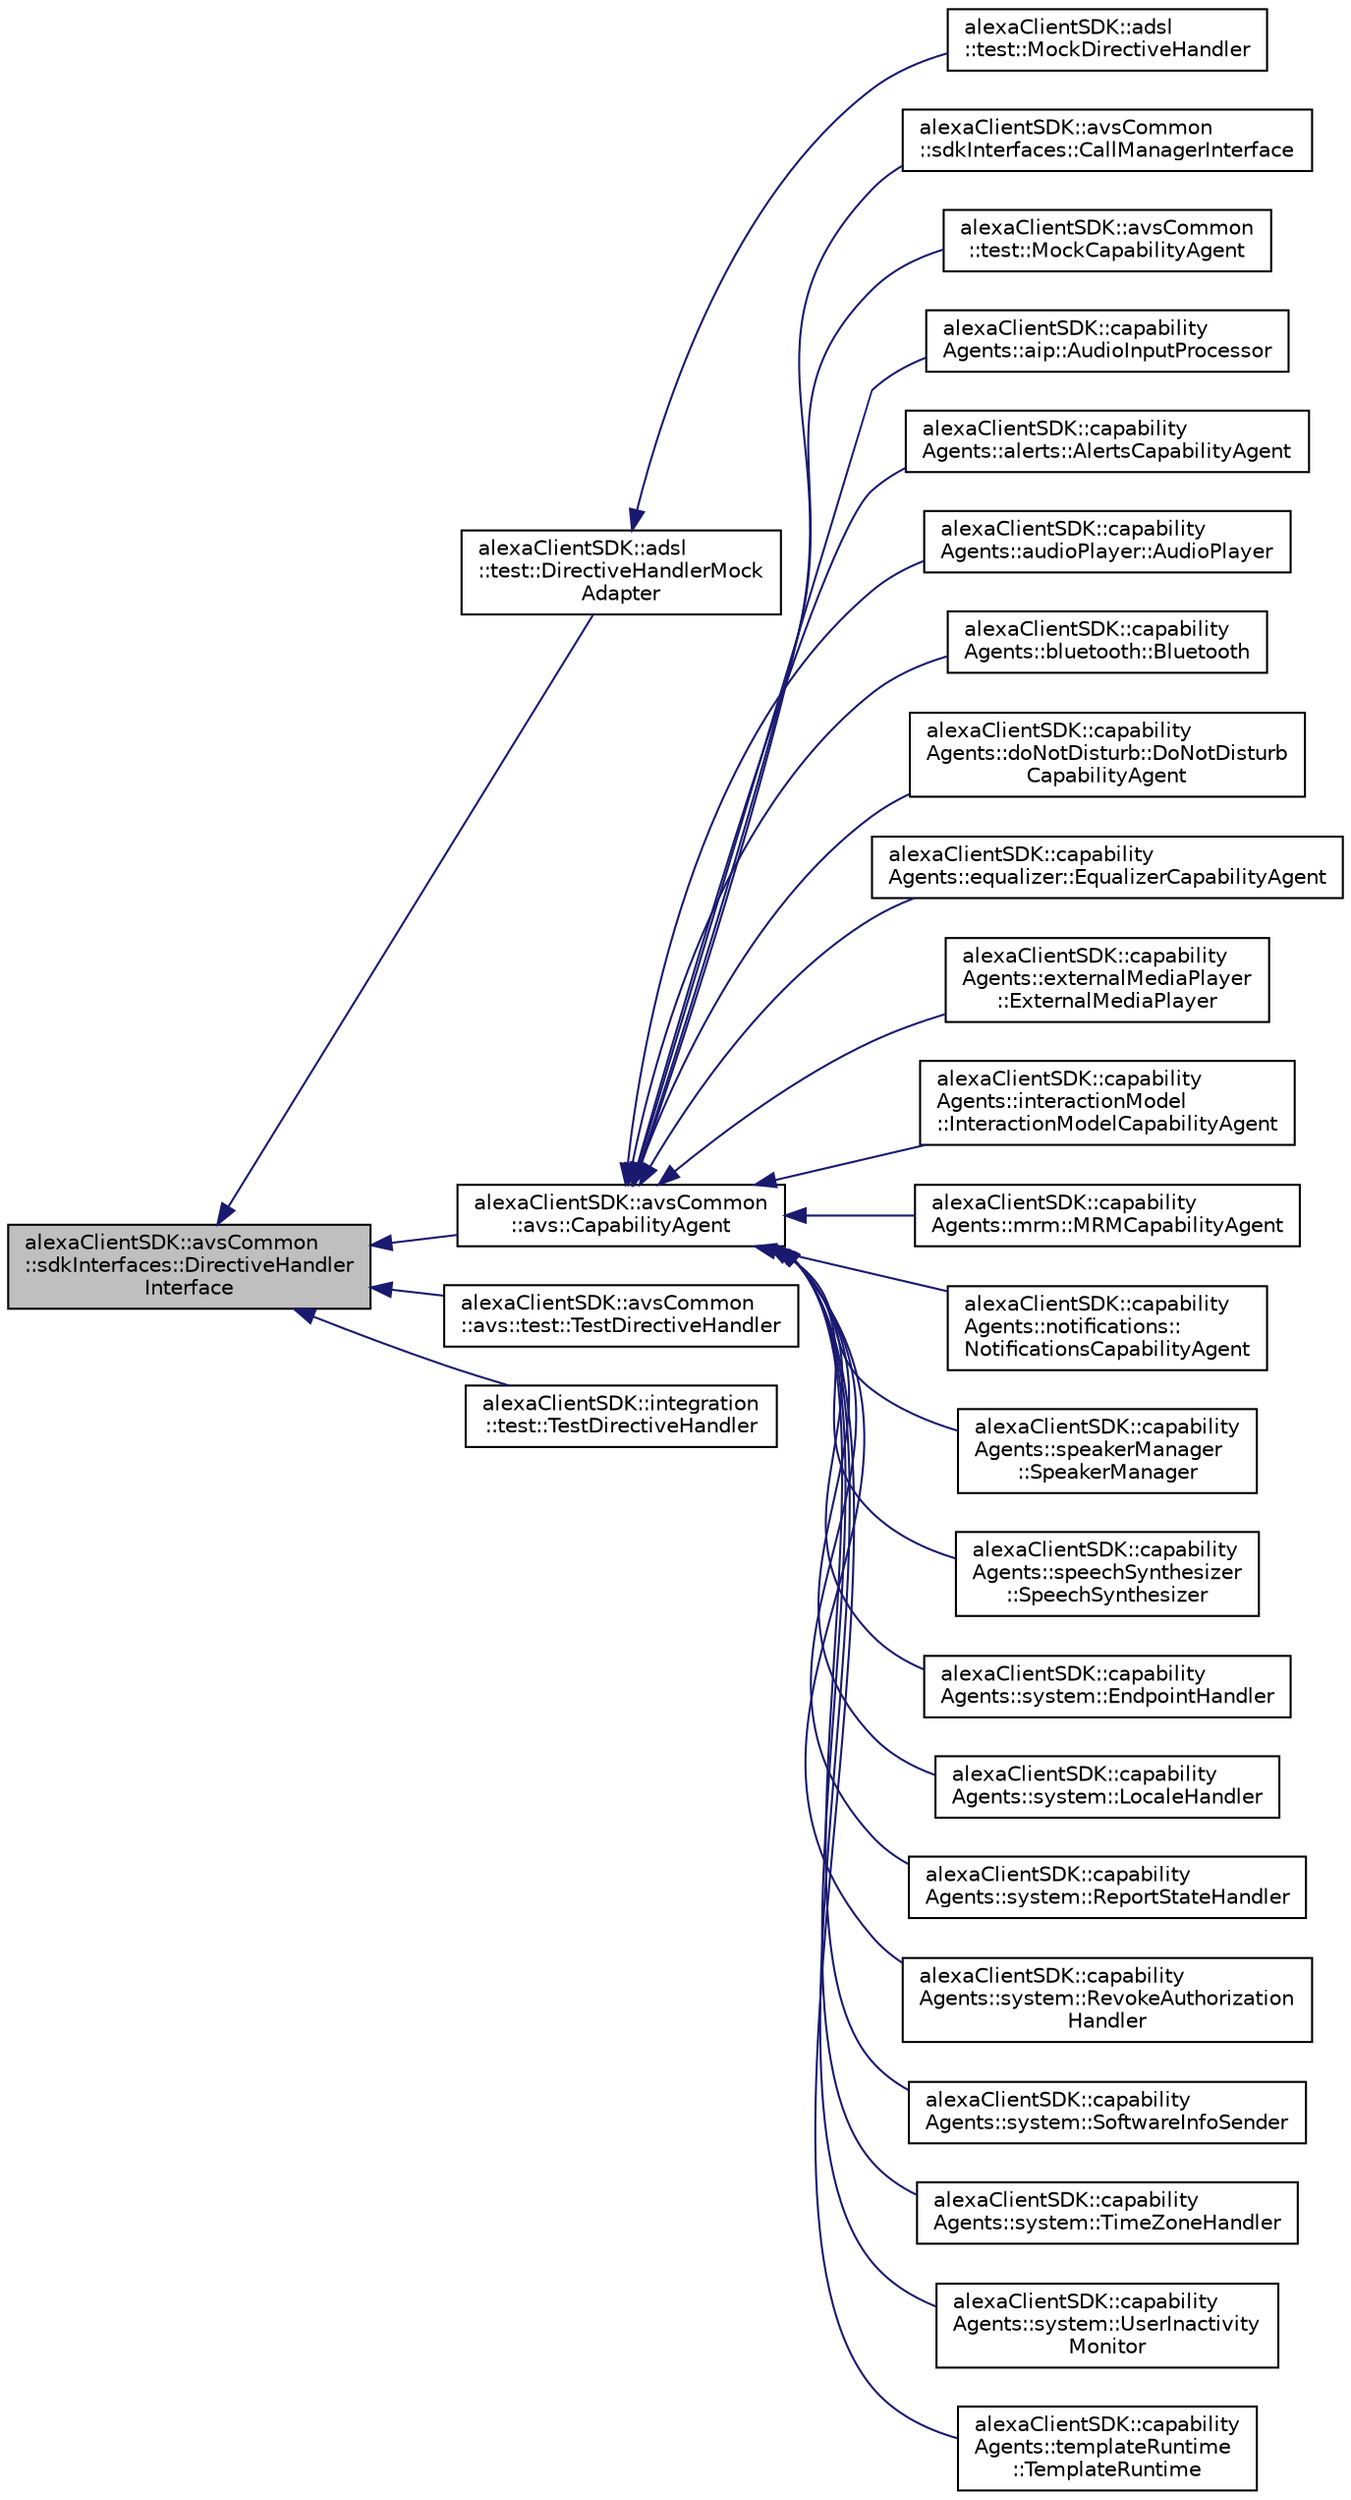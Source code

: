digraph "alexaClientSDK::avsCommon::sdkInterfaces::DirectiveHandlerInterface"
{
  edge [fontname="Helvetica",fontsize="10",labelfontname="Helvetica",labelfontsize="10"];
  node [fontname="Helvetica",fontsize="10",shape=record];
  rankdir="LR";
  Node0 [label="alexaClientSDK::avsCommon\l::sdkInterfaces::DirectiveHandler\lInterface",height=0.2,width=0.4,color="black", fillcolor="grey75", style="filled", fontcolor="black"];
  Node0 -> Node1 [dir="back",color="midnightblue",fontsize="10",style="solid",fontname="Helvetica"];
  Node1 [label="alexaClientSDK::adsl\l::test::DirectiveHandlerMock\lAdapter",height=0.2,width=0.4,color="black", fillcolor="white", style="filled",URL="$classalexa_client_s_d_k_1_1adsl_1_1test_1_1_directive_handler_mock_adapter.html"];
  Node1 -> Node2 [dir="back",color="midnightblue",fontsize="10",style="solid",fontname="Helvetica"];
  Node2 [label="alexaClientSDK::adsl\l::test::MockDirectiveHandler",height=0.2,width=0.4,color="black", fillcolor="white", style="filled",URL="$classalexa_client_s_d_k_1_1adsl_1_1test_1_1_mock_directive_handler.html"];
  Node0 -> Node3 [dir="back",color="midnightblue",fontsize="10",style="solid",fontname="Helvetica"];
  Node3 [label="alexaClientSDK::avsCommon\l::avs::CapabilityAgent",height=0.2,width=0.4,color="black", fillcolor="white", style="filled",URL="$classalexa_client_s_d_k_1_1avs_common_1_1avs_1_1_capability_agent.html"];
  Node3 -> Node4 [dir="back",color="midnightblue",fontsize="10",style="solid",fontname="Helvetica"];
  Node4 [label="alexaClientSDK::avsCommon\l::sdkInterfaces::CallManagerInterface",height=0.2,width=0.4,color="black", fillcolor="white", style="filled",URL="$classalexa_client_s_d_k_1_1avs_common_1_1sdk_interfaces_1_1_call_manager_interface.html"];
  Node3 -> Node5 [dir="back",color="midnightblue",fontsize="10",style="solid",fontname="Helvetica"];
  Node5 [label="alexaClientSDK::avsCommon\l::test::MockCapabilityAgent",height=0.2,width=0.4,color="black", fillcolor="white", style="filled",URL="$classalexa_client_s_d_k_1_1avs_common_1_1test_1_1_mock_capability_agent.html"];
  Node3 -> Node6 [dir="back",color="midnightblue",fontsize="10",style="solid",fontname="Helvetica"];
  Node6 [label="alexaClientSDK::capability\lAgents::aip::AudioInputProcessor",height=0.2,width=0.4,color="black", fillcolor="white", style="filled",URL="$classalexa_client_s_d_k_1_1capability_agents_1_1aip_1_1_audio_input_processor.html"];
  Node3 -> Node7 [dir="back",color="midnightblue",fontsize="10",style="solid",fontname="Helvetica"];
  Node7 [label="alexaClientSDK::capability\lAgents::alerts::AlertsCapabilityAgent",height=0.2,width=0.4,color="black", fillcolor="white", style="filled",URL="$classalexa_client_s_d_k_1_1capability_agents_1_1alerts_1_1_alerts_capability_agent.html"];
  Node3 -> Node8 [dir="back",color="midnightblue",fontsize="10",style="solid",fontname="Helvetica"];
  Node8 [label="alexaClientSDK::capability\lAgents::audioPlayer::AudioPlayer",height=0.2,width=0.4,color="black", fillcolor="white", style="filled",URL="$classalexa_client_s_d_k_1_1capability_agents_1_1audio_player_1_1_audio_player.html"];
  Node3 -> Node9 [dir="back",color="midnightblue",fontsize="10",style="solid",fontname="Helvetica"];
  Node9 [label="alexaClientSDK::capability\lAgents::bluetooth::Bluetooth",height=0.2,width=0.4,color="black", fillcolor="white", style="filled",URL="$classalexa_client_s_d_k_1_1capability_agents_1_1bluetooth_1_1_bluetooth.html"];
  Node3 -> Node10 [dir="back",color="midnightblue",fontsize="10",style="solid",fontname="Helvetica"];
  Node10 [label="alexaClientSDK::capability\lAgents::doNotDisturb::DoNotDisturb\lCapabilityAgent",height=0.2,width=0.4,color="black", fillcolor="white", style="filled",URL="$classalexa_client_s_d_k_1_1capability_agents_1_1do_not_disturb_1_1_do_not_disturb_capability_agent.html"];
  Node3 -> Node11 [dir="back",color="midnightblue",fontsize="10",style="solid",fontname="Helvetica"];
  Node11 [label="alexaClientSDK::capability\lAgents::equalizer::EqualizerCapabilityAgent",height=0.2,width=0.4,color="black", fillcolor="white", style="filled",URL="$classalexa_client_s_d_k_1_1capability_agents_1_1equalizer_1_1_equalizer_capability_agent.html"];
  Node3 -> Node12 [dir="back",color="midnightblue",fontsize="10",style="solid",fontname="Helvetica"];
  Node12 [label="alexaClientSDK::capability\lAgents::externalMediaPlayer\l::ExternalMediaPlayer",height=0.2,width=0.4,color="black", fillcolor="white", style="filled",URL="$classalexa_client_s_d_k_1_1capability_agents_1_1external_media_player_1_1_external_media_player.html"];
  Node3 -> Node13 [dir="back",color="midnightblue",fontsize="10",style="solid",fontname="Helvetica"];
  Node13 [label="alexaClientSDK::capability\lAgents::interactionModel\l::InteractionModelCapabilityAgent",height=0.2,width=0.4,color="black", fillcolor="white", style="filled",URL="$classalexa_client_s_d_k_1_1capability_agents_1_1interaction_model_1_1_interaction_model_capability_agent.html"];
  Node3 -> Node14 [dir="back",color="midnightblue",fontsize="10",style="solid",fontname="Helvetica"];
  Node14 [label="alexaClientSDK::capability\lAgents::mrm::MRMCapabilityAgent",height=0.2,width=0.4,color="black", fillcolor="white", style="filled",URL="$classalexa_client_s_d_k_1_1capability_agents_1_1mrm_1_1_m_r_m_capability_agent.html"];
  Node3 -> Node15 [dir="back",color="midnightblue",fontsize="10",style="solid",fontname="Helvetica"];
  Node15 [label="alexaClientSDK::capability\lAgents::notifications::\lNotificationsCapabilityAgent",height=0.2,width=0.4,color="black", fillcolor="white", style="filled",URL="$classalexa_client_s_d_k_1_1capability_agents_1_1notifications_1_1_notifications_capability_agent.html"];
  Node3 -> Node16 [dir="back",color="midnightblue",fontsize="10",style="solid",fontname="Helvetica"];
  Node16 [label="alexaClientSDK::capability\lAgents::speakerManager\l::SpeakerManager",height=0.2,width=0.4,color="black", fillcolor="white", style="filled",URL="$classalexa_client_s_d_k_1_1capability_agents_1_1speaker_manager_1_1_speaker_manager.html"];
  Node3 -> Node17 [dir="back",color="midnightblue",fontsize="10",style="solid",fontname="Helvetica"];
  Node17 [label="alexaClientSDK::capability\lAgents::speechSynthesizer\l::SpeechSynthesizer",height=0.2,width=0.4,color="black", fillcolor="white", style="filled",URL="$classalexa_client_s_d_k_1_1capability_agents_1_1speech_synthesizer_1_1_speech_synthesizer.html"];
  Node3 -> Node18 [dir="back",color="midnightblue",fontsize="10",style="solid",fontname="Helvetica"];
  Node18 [label="alexaClientSDK::capability\lAgents::system::EndpointHandler",height=0.2,width=0.4,color="black", fillcolor="white", style="filled",URL="$classalexa_client_s_d_k_1_1capability_agents_1_1system_1_1_endpoint_handler.html"];
  Node3 -> Node19 [dir="back",color="midnightblue",fontsize="10",style="solid",fontname="Helvetica"];
  Node19 [label="alexaClientSDK::capability\lAgents::system::LocaleHandler",height=0.2,width=0.4,color="black", fillcolor="white", style="filled",URL="$classalexa_client_s_d_k_1_1capability_agents_1_1system_1_1_locale_handler.html"];
  Node3 -> Node20 [dir="back",color="midnightblue",fontsize="10",style="solid",fontname="Helvetica"];
  Node20 [label="alexaClientSDK::capability\lAgents::system::ReportStateHandler",height=0.2,width=0.4,color="black", fillcolor="white", style="filled",URL="$classalexa_client_s_d_k_1_1capability_agents_1_1system_1_1_report_state_handler.html"];
  Node3 -> Node21 [dir="back",color="midnightblue",fontsize="10",style="solid",fontname="Helvetica"];
  Node21 [label="alexaClientSDK::capability\lAgents::system::RevokeAuthorization\lHandler",height=0.2,width=0.4,color="black", fillcolor="white", style="filled",URL="$classalexa_client_s_d_k_1_1capability_agents_1_1system_1_1_revoke_authorization_handler.html"];
  Node3 -> Node22 [dir="back",color="midnightblue",fontsize="10",style="solid",fontname="Helvetica"];
  Node22 [label="alexaClientSDK::capability\lAgents::system::SoftwareInfoSender",height=0.2,width=0.4,color="black", fillcolor="white", style="filled",URL="$classalexa_client_s_d_k_1_1capability_agents_1_1system_1_1_software_info_sender.html"];
  Node3 -> Node23 [dir="back",color="midnightblue",fontsize="10",style="solid",fontname="Helvetica"];
  Node23 [label="alexaClientSDK::capability\lAgents::system::TimeZoneHandler",height=0.2,width=0.4,color="black", fillcolor="white", style="filled",URL="$classalexa_client_s_d_k_1_1capability_agents_1_1system_1_1_time_zone_handler.html"];
  Node3 -> Node24 [dir="back",color="midnightblue",fontsize="10",style="solid",fontname="Helvetica"];
  Node24 [label="alexaClientSDK::capability\lAgents::system::UserInactivity\lMonitor",height=0.2,width=0.4,color="black", fillcolor="white", style="filled",URL="$classalexa_client_s_d_k_1_1capability_agents_1_1system_1_1_user_inactivity_monitor.html",tooltip="This class implements a CapabilityAgent that handles the SetEndpoint directive. "];
  Node3 -> Node25 [dir="back",color="midnightblue",fontsize="10",style="solid",fontname="Helvetica"];
  Node25 [label="alexaClientSDK::capability\lAgents::templateRuntime\l::TemplateRuntime",height=0.2,width=0.4,color="black", fillcolor="white", style="filled",URL="$classalexa_client_s_d_k_1_1capability_agents_1_1template_runtime_1_1_template_runtime.html"];
  Node0 -> Node26 [dir="back",color="midnightblue",fontsize="10",style="solid",fontname="Helvetica"];
  Node26 [label="alexaClientSDK::avsCommon\l::avs::test::TestDirectiveHandler",height=0.2,width=0.4,color="black", fillcolor="white", style="filled",URL="$classalexa_client_s_d_k_1_1avs_common_1_1avs_1_1test_1_1_test_directive_handler.html",tooltip="Minimal DirectiveHandlerInterface implementation so we can generate instance pointers. "];
  Node0 -> Node27 [dir="back",color="midnightblue",fontsize="10",style="solid",fontname="Helvetica"];
  Node27 [label="alexaClientSDK::integration\l::test::TestDirectiveHandler",height=0.2,width=0.4,color="black", fillcolor="white", style="filled",URL="$classalexa_client_s_d_k_1_1integration_1_1test_1_1_test_directive_handler.html"];
}

